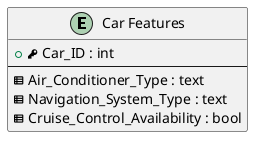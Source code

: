 @startuml
entity "Car Features" as carFeatures
{
  +<&key> Car_ID : int
  --
  <&spreadsheet> Air_Conditioner_Type : text
  <&spreadsheet> Navigation_System_Type : text
  <&spreadsheet> Cruise_Control_Availability : bool
}
@enduml